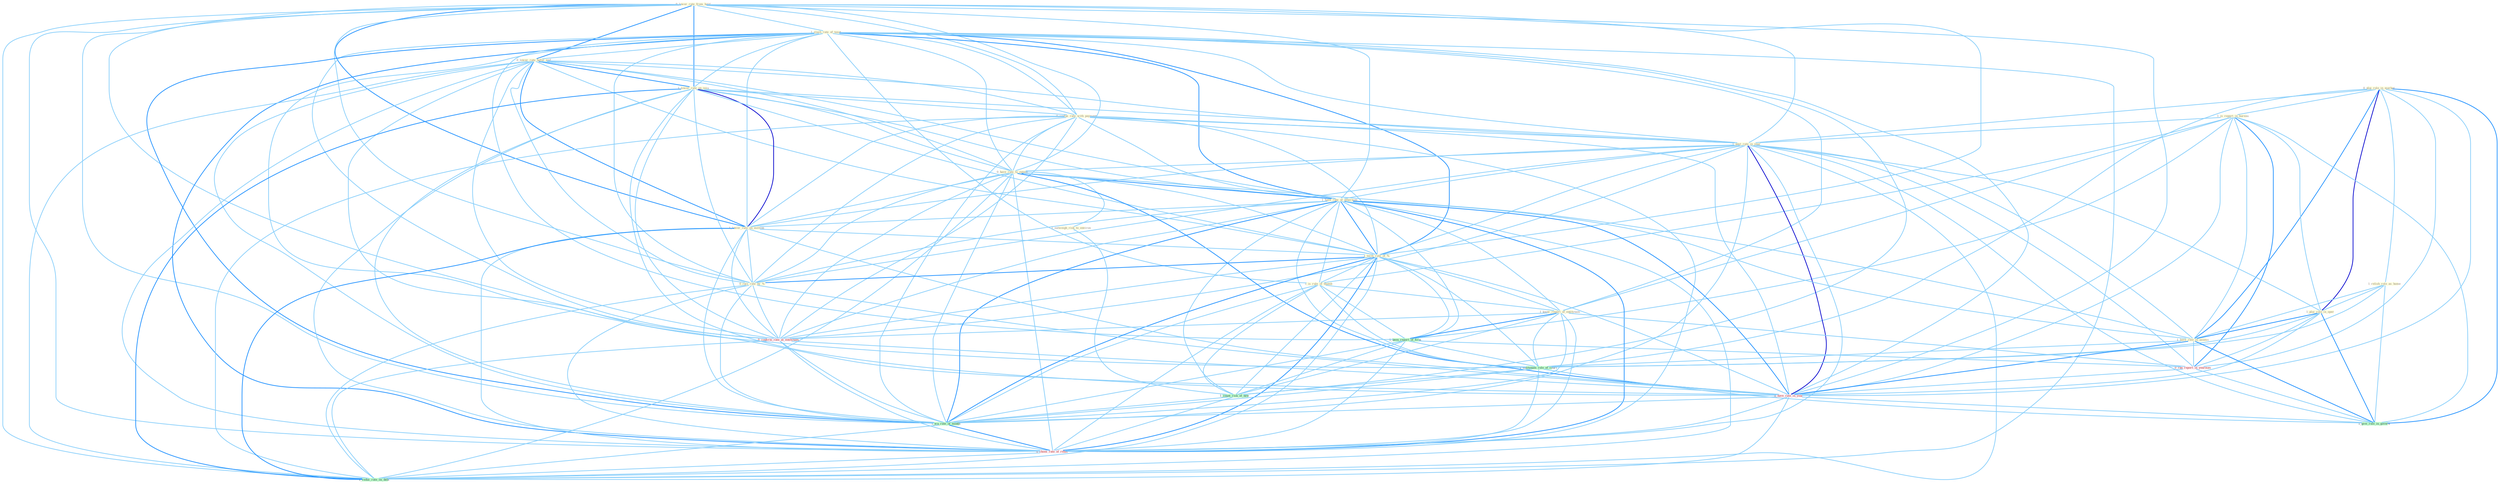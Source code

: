 Graph G{ 
    node
    [shape=polygon,style=filled,width=.5,height=.06,color="#BDFCC9",fixedsize=true,fontsize=4,
    fontcolor="#2f4f4f"];
    {node
    [color="#ffffe0", fontcolor="#8b7d6b"] "0_lower_rate_from_hold " "1_slash_rate_of_taxat " "0_lower_rate_befor_end " "0_plai_role_in_market " "1_is_report_in_bureau " "1_lower_rate_on_issu " "0_confus_rate_with_payment " "1_relish_role_as_home " "1_post_rate_in_year " "1_plai_role_in_oper " "0_have_rate_to_extent " "1_have_rate_of_othernum " "1_lower_rate_on_million " "1_term_rate_of_% " "1_outweigh_risk_to_environ " "1_have_role_in_assess " "0_rais_rate_by_% " "1_is_rule_of_thumb " "1_know_report_of_entitynam "}
{node [color="#fff0f5", fontcolor="#b22222"] "0_ran_report_in_yearnum " "0_confirm_rate_at_entitynam " "0_have_rate_in_year " "0_choos_rate_of_rebat "}
edge [color="#B0E2FF"];

	"0_lower_rate_from_hold " -- "1_slash_rate_of_taxat " [w="1", color="#87cefa" ];
	"0_lower_rate_from_hold " -- "0_lower_rate_befor_end " [w="2", color="#1e90ff" , len=0.8];
	"0_lower_rate_from_hold " -- "1_lower_rate_on_issu " [w="2", color="#1e90ff" , len=0.8];
	"0_lower_rate_from_hold " -- "0_confus_rate_with_payment " [w="1", color="#87cefa" ];
	"0_lower_rate_from_hold " -- "1_post_rate_in_year " [w="1", color="#87cefa" ];
	"0_lower_rate_from_hold " -- "0_have_rate_to_extent " [w="1", color="#87cefa" ];
	"0_lower_rate_from_hold " -- "1_have_rate_of_othernum " [w="1", color="#87cefa" ];
	"0_lower_rate_from_hold " -- "1_lower_rate_on_million " [w="2", color="#1e90ff" , len=0.8];
	"0_lower_rate_from_hold " -- "1_term_rate_of_% " [w="1", color="#87cefa" ];
	"0_lower_rate_from_hold " -- "0_rais_rate_by_% " [w="1", color="#87cefa" ];
	"0_lower_rate_from_hold " -- "0_confirm_rate_at_entitynam " [w="1", color="#87cefa" ];
	"0_lower_rate_from_hold " -- "0_have_rate_in_year " [w="1", color="#87cefa" ];
	"0_lower_rate_from_hold " -- "1_wa_rate_of_month " [w="1", color="#87cefa" ];
	"0_lower_rate_from_hold " -- "0_choos_rate_of_rebat " [w="1", color="#87cefa" ];
	"0_lower_rate_from_hold " -- "1_reduc_rate_on_debt " [w="1", color="#87cefa" ];
	"1_slash_rate_of_taxat " -- "0_lower_rate_befor_end " [w="1", color="#87cefa" ];
	"1_slash_rate_of_taxat " -- "1_lower_rate_on_issu " [w="1", color="#87cefa" ];
	"1_slash_rate_of_taxat " -- "0_confus_rate_with_payment " [w="1", color="#87cefa" ];
	"1_slash_rate_of_taxat " -- "1_post_rate_in_year " [w="1", color="#87cefa" ];
	"1_slash_rate_of_taxat " -- "0_have_rate_to_extent " [w="1", color="#87cefa" ];
	"1_slash_rate_of_taxat " -- "1_have_rate_of_othernum " [w="2", color="#1e90ff" , len=0.8];
	"1_slash_rate_of_taxat " -- "1_lower_rate_on_million " [w="1", color="#87cefa" ];
	"1_slash_rate_of_taxat " -- "1_term_rate_of_% " [w="2", color="#1e90ff" , len=0.8];
	"1_slash_rate_of_taxat " -- "0_rais_rate_by_% " [w="1", color="#87cefa" ];
	"1_slash_rate_of_taxat " -- "1_is_rule_of_thumb " [w="1", color="#87cefa" ];
	"1_slash_rate_of_taxat " -- "1_know_report_of_entitynam " [w="1", color="#87cefa" ];
	"1_slash_rate_of_taxat " -- "1_been_report_of_firm " [w="1", color="#87cefa" ];
	"1_slash_rate_of_taxat " -- "1_entitynam_role_of_court " [w="1", color="#87cefa" ];
	"1_slash_rate_of_taxat " -- "1_count_risk_of_new " [w="1", color="#87cefa" ];
	"1_slash_rate_of_taxat " -- "0_confirm_rate_at_entitynam " [w="1", color="#87cefa" ];
	"1_slash_rate_of_taxat " -- "0_have_rate_in_year " [w="1", color="#87cefa" ];
	"1_slash_rate_of_taxat " -- "1_wa_rate_of_month " [w="2", color="#1e90ff" , len=0.8];
	"1_slash_rate_of_taxat " -- "0_choos_rate_of_rebat " [w="2", color="#1e90ff" , len=0.8];
	"1_slash_rate_of_taxat " -- "1_reduc_rate_on_debt " [w="1", color="#87cefa" ];
	"0_lower_rate_befor_end " -- "1_lower_rate_on_issu " [w="2", color="#1e90ff" , len=0.8];
	"0_lower_rate_befor_end " -- "0_confus_rate_with_payment " [w="1", color="#87cefa" ];
	"0_lower_rate_befor_end " -- "1_post_rate_in_year " [w="1", color="#87cefa" ];
	"0_lower_rate_befor_end " -- "0_have_rate_to_extent " [w="1", color="#87cefa" ];
	"0_lower_rate_befor_end " -- "1_have_rate_of_othernum " [w="1", color="#87cefa" ];
	"0_lower_rate_befor_end " -- "1_lower_rate_on_million " [w="2", color="#1e90ff" , len=0.8];
	"0_lower_rate_befor_end " -- "1_term_rate_of_% " [w="1", color="#87cefa" ];
	"0_lower_rate_befor_end " -- "0_rais_rate_by_% " [w="1", color="#87cefa" ];
	"0_lower_rate_befor_end " -- "0_confirm_rate_at_entitynam " [w="1", color="#87cefa" ];
	"0_lower_rate_befor_end " -- "0_have_rate_in_year " [w="1", color="#87cefa" ];
	"0_lower_rate_befor_end " -- "1_wa_rate_of_month " [w="1", color="#87cefa" ];
	"0_lower_rate_befor_end " -- "0_choos_rate_of_rebat " [w="1", color="#87cefa" ];
	"0_lower_rate_befor_end " -- "1_reduc_rate_on_debt " [w="1", color="#87cefa" ];
	"0_plai_role_in_market " -- "1_is_report_in_bureau " [w="1", color="#87cefa" ];
	"0_plai_role_in_market " -- "1_relish_role_as_home " [w="1", color="#87cefa" ];
	"0_plai_role_in_market " -- "1_post_rate_in_year " [w="1", color="#87cefa" ];
	"0_plai_role_in_market " -- "1_plai_role_in_oper " [w="3", color="#0000cd" , len=0.6];
	"0_plai_role_in_market " -- "1_have_role_in_assess " [w="2", color="#1e90ff" , len=0.8];
	"0_plai_role_in_market " -- "1_entitynam_role_of_court " [w="1", color="#87cefa" ];
	"0_plai_role_in_market " -- "0_ran_report_in_yearnum " [w="1", color="#87cefa" ];
	"0_plai_role_in_market " -- "0_have_rate_in_year " [w="1", color="#87cefa" ];
	"0_plai_role_in_market " -- "1_give_role_in_govern " [w="2", color="#1e90ff" , len=0.8];
	"1_is_report_in_bureau " -- "1_post_rate_in_year " [w="1", color="#87cefa" ];
	"1_is_report_in_bureau " -- "1_plai_role_in_oper " [w="1", color="#87cefa" ];
	"1_is_report_in_bureau " -- "1_have_role_in_assess " [w="1", color="#87cefa" ];
	"1_is_report_in_bureau " -- "1_is_rule_of_thumb " [w="1", color="#87cefa" ];
	"1_is_report_in_bureau " -- "1_know_report_of_entitynam " [w="1", color="#87cefa" ];
	"1_is_report_in_bureau " -- "1_been_report_of_firm " [w="1", color="#87cefa" ];
	"1_is_report_in_bureau " -- "0_ran_report_in_yearnum " [w="2", color="#1e90ff" , len=0.8];
	"1_is_report_in_bureau " -- "0_have_rate_in_year " [w="1", color="#87cefa" ];
	"1_is_report_in_bureau " -- "1_give_role_in_govern " [w="1", color="#87cefa" ];
	"1_lower_rate_on_issu " -- "0_confus_rate_with_payment " [w="1", color="#87cefa" ];
	"1_lower_rate_on_issu " -- "1_post_rate_in_year " [w="1", color="#87cefa" ];
	"1_lower_rate_on_issu " -- "0_have_rate_to_extent " [w="1", color="#87cefa" ];
	"1_lower_rate_on_issu " -- "1_have_rate_of_othernum " [w="1", color="#87cefa" ];
	"1_lower_rate_on_issu " -- "1_lower_rate_on_million " [w="3", color="#0000cd" , len=0.6];
	"1_lower_rate_on_issu " -- "1_term_rate_of_% " [w="1", color="#87cefa" ];
	"1_lower_rate_on_issu " -- "0_rais_rate_by_% " [w="1", color="#87cefa" ];
	"1_lower_rate_on_issu " -- "0_confirm_rate_at_entitynam " [w="1", color="#87cefa" ];
	"1_lower_rate_on_issu " -- "0_have_rate_in_year " [w="1", color="#87cefa" ];
	"1_lower_rate_on_issu " -- "1_wa_rate_of_month " [w="1", color="#87cefa" ];
	"1_lower_rate_on_issu " -- "0_choos_rate_of_rebat " [w="1", color="#87cefa" ];
	"1_lower_rate_on_issu " -- "1_reduc_rate_on_debt " [w="2", color="#1e90ff" , len=0.8];
	"0_confus_rate_with_payment " -- "1_post_rate_in_year " [w="1", color="#87cefa" ];
	"0_confus_rate_with_payment " -- "0_have_rate_to_extent " [w="1", color="#87cefa" ];
	"0_confus_rate_with_payment " -- "1_have_rate_of_othernum " [w="1", color="#87cefa" ];
	"0_confus_rate_with_payment " -- "1_lower_rate_on_million " [w="1", color="#87cefa" ];
	"0_confus_rate_with_payment " -- "1_term_rate_of_% " [w="1", color="#87cefa" ];
	"0_confus_rate_with_payment " -- "0_rais_rate_by_% " [w="1", color="#87cefa" ];
	"0_confus_rate_with_payment " -- "0_confirm_rate_at_entitynam " [w="1", color="#87cefa" ];
	"0_confus_rate_with_payment " -- "0_have_rate_in_year " [w="1", color="#87cefa" ];
	"0_confus_rate_with_payment " -- "1_wa_rate_of_month " [w="1", color="#87cefa" ];
	"0_confus_rate_with_payment " -- "0_choos_rate_of_rebat " [w="1", color="#87cefa" ];
	"0_confus_rate_with_payment " -- "1_reduc_rate_on_debt " [w="1", color="#87cefa" ];
	"1_relish_role_as_home " -- "1_plai_role_in_oper " [w="1", color="#87cefa" ];
	"1_relish_role_as_home " -- "1_have_role_in_assess " [w="1", color="#87cefa" ];
	"1_relish_role_as_home " -- "1_entitynam_role_of_court " [w="1", color="#87cefa" ];
	"1_relish_role_as_home " -- "1_give_role_in_govern " [w="1", color="#87cefa" ];
	"1_post_rate_in_year " -- "1_plai_role_in_oper " [w="1", color="#87cefa" ];
	"1_post_rate_in_year " -- "0_have_rate_to_extent " [w="1", color="#87cefa" ];
	"1_post_rate_in_year " -- "1_have_rate_of_othernum " [w="1", color="#87cefa" ];
	"1_post_rate_in_year " -- "1_lower_rate_on_million " [w="1", color="#87cefa" ];
	"1_post_rate_in_year " -- "1_term_rate_of_% " [w="1", color="#87cefa" ];
	"1_post_rate_in_year " -- "1_have_role_in_assess " [w="1", color="#87cefa" ];
	"1_post_rate_in_year " -- "0_rais_rate_by_% " [w="1", color="#87cefa" ];
	"1_post_rate_in_year " -- "0_ran_report_in_yearnum " [w="1", color="#87cefa" ];
	"1_post_rate_in_year " -- "0_confirm_rate_at_entitynam " [w="1", color="#87cefa" ];
	"1_post_rate_in_year " -- "0_have_rate_in_year " [w="3", color="#0000cd" , len=0.6];
	"1_post_rate_in_year " -- "1_wa_rate_of_month " [w="1", color="#87cefa" ];
	"1_post_rate_in_year " -- "0_choos_rate_of_rebat " [w="1", color="#87cefa" ];
	"1_post_rate_in_year " -- "1_reduc_rate_on_debt " [w="1", color="#87cefa" ];
	"1_post_rate_in_year " -- "1_give_role_in_govern " [w="1", color="#87cefa" ];
	"1_plai_role_in_oper " -- "1_have_role_in_assess " [w="2", color="#1e90ff" , len=0.8];
	"1_plai_role_in_oper " -- "1_entitynam_role_of_court " [w="1", color="#87cefa" ];
	"1_plai_role_in_oper " -- "0_ran_report_in_yearnum " [w="1", color="#87cefa" ];
	"1_plai_role_in_oper " -- "0_have_rate_in_year " [w="1", color="#87cefa" ];
	"1_plai_role_in_oper " -- "1_give_role_in_govern " [w="2", color="#1e90ff" , len=0.8];
	"0_have_rate_to_extent " -- "1_have_rate_of_othernum " [w="2", color="#1e90ff" , len=0.8];
	"0_have_rate_to_extent " -- "1_lower_rate_on_million " [w="1", color="#87cefa" ];
	"0_have_rate_to_extent " -- "1_term_rate_of_% " [w="1", color="#87cefa" ];
	"0_have_rate_to_extent " -- "1_outweigh_risk_to_environ " [w="1", color="#87cefa" ];
	"0_have_rate_to_extent " -- "1_have_role_in_assess " [w="1", color="#87cefa" ];
	"0_have_rate_to_extent " -- "0_rais_rate_by_% " [w="1", color="#87cefa" ];
	"0_have_rate_to_extent " -- "0_confirm_rate_at_entitynam " [w="1", color="#87cefa" ];
	"0_have_rate_to_extent " -- "0_have_rate_in_year " [w="2", color="#1e90ff" , len=0.8];
	"0_have_rate_to_extent " -- "1_wa_rate_of_month " [w="1", color="#87cefa" ];
	"0_have_rate_to_extent " -- "0_choos_rate_of_rebat " [w="1", color="#87cefa" ];
	"0_have_rate_to_extent " -- "1_reduc_rate_on_debt " [w="1", color="#87cefa" ];
	"1_have_rate_of_othernum " -- "1_lower_rate_on_million " [w="1", color="#87cefa" ];
	"1_have_rate_of_othernum " -- "1_term_rate_of_% " [w="2", color="#1e90ff" , len=0.8];
	"1_have_rate_of_othernum " -- "1_have_role_in_assess " [w="1", color="#87cefa" ];
	"1_have_rate_of_othernum " -- "0_rais_rate_by_% " [w="1", color="#87cefa" ];
	"1_have_rate_of_othernum " -- "1_is_rule_of_thumb " [w="1", color="#87cefa" ];
	"1_have_rate_of_othernum " -- "1_know_report_of_entitynam " [w="1", color="#87cefa" ];
	"1_have_rate_of_othernum " -- "1_been_report_of_firm " [w="1", color="#87cefa" ];
	"1_have_rate_of_othernum " -- "1_entitynam_role_of_court " [w="1", color="#87cefa" ];
	"1_have_rate_of_othernum " -- "1_count_risk_of_new " [w="1", color="#87cefa" ];
	"1_have_rate_of_othernum " -- "0_confirm_rate_at_entitynam " [w="1", color="#87cefa" ];
	"1_have_rate_of_othernum " -- "0_have_rate_in_year " [w="2", color="#1e90ff" , len=0.8];
	"1_have_rate_of_othernum " -- "1_wa_rate_of_month " [w="2", color="#1e90ff" , len=0.8];
	"1_have_rate_of_othernum " -- "0_choos_rate_of_rebat " [w="2", color="#1e90ff" , len=0.8];
	"1_have_rate_of_othernum " -- "1_reduc_rate_on_debt " [w="1", color="#87cefa" ];
	"1_lower_rate_on_million " -- "1_term_rate_of_% " [w="1", color="#87cefa" ];
	"1_lower_rate_on_million " -- "0_rais_rate_by_% " [w="1", color="#87cefa" ];
	"1_lower_rate_on_million " -- "0_confirm_rate_at_entitynam " [w="1", color="#87cefa" ];
	"1_lower_rate_on_million " -- "0_have_rate_in_year " [w="1", color="#87cefa" ];
	"1_lower_rate_on_million " -- "1_wa_rate_of_month " [w="1", color="#87cefa" ];
	"1_lower_rate_on_million " -- "0_choos_rate_of_rebat " [w="1", color="#87cefa" ];
	"1_lower_rate_on_million " -- "1_reduc_rate_on_debt " [w="2", color="#1e90ff" , len=0.8];
	"1_term_rate_of_% " -- "0_rais_rate_by_% " [w="2", color="#1e90ff" , len=0.8];
	"1_term_rate_of_% " -- "1_is_rule_of_thumb " [w="1", color="#87cefa" ];
	"1_term_rate_of_% " -- "1_know_report_of_entitynam " [w="1", color="#87cefa" ];
	"1_term_rate_of_% " -- "1_been_report_of_firm " [w="1", color="#87cefa" ];
	"1_term_rate_of_% " -- "1_entitynam_role_of_court " [w="1", color="#87cefa" ];
	"1_term_rate_of_% " -- "1_count_risk_of_new " [w="1", color="#87cefa" ];
	"1_term_rate_of_% " -- "0_confirm_rate_at_entitynam " [w="1", color="#87cefa" ];
	"1_term_rate_of_% " -- "0_have_rate_in_year " [w="1", color="#87cefa" ];
	"1_term_rate_of_% " -- "1_wa_rate_of_month " [w="2", color="#1e90ff" , len=0.8];
	"1_term_rate_of_% " -- "0_choos_rate_of_rebat " [w="2", color="#1e90ff" , len=0.8];
	"1_term_rate_of_% " -- "1_reduc_rate_on_debt " [w="1", color="#87cefa" ];
	"1_outweigh_risk_to_environ " -- "1_count_risk_of_new " [w="1", color="#87cefa" ];
	"1_have_role_in_assess " -- "1_entitynam_role_of_court " [w="1", color="#87cefa" ];
	"1_have_role_in_assess " -- "0_ran_report_in_yearnum " [w="1", color="#87cefa" ];
	"1_have_role_in_assess " -- "0_have_rate_in_year " [w="2", color="#1e90ff" , len=0.8];
	"1_have_role_in_assess " -- "1_give_role_in_govern " [w="2", color="#1e90ff" , len=0.8];
	"0_rais_rate_by_% " -- "0_confirm_rate_at_entitynam " [w="1", color="#87cefa" ];
	"0_rais_rate_by_% " -- "0_have_rate_in_year " [w="1", color="#87cefa" ];
	"0_rais_rate_by_% " -- "1_wa_rate_of_month " [w="1", color="#87cefa" ];
	"0_rais_rate_by_% " -- "0_choos_rate_of_rebat " [w="1", color="#87cefa" ];
	"0_rais_rate_by_% " -- "1_reduc_rate_on_debt " [w="1", color="#87cefa" ];
	"1_is_rule_of_thumb " -- "1_know_report_of_entitynam " [w="1", color="#87cefa" ];
	"1_is_rule_of_thumb " -- "1_been_report_of_firm " [w="1", color="#87cefa" ];
	"1_is_rule_of_thumb " -- "1_entitynam_role_of_court " [w="1", color="#87cefa" ];
	"1_is_rule_of_thumb " -- "1_count_risk_of_new " [w="1", color="#87cefa" ];
	"1_is_rule_of_thumb " -- "1_wa_rate_of_month " [w="1", color="#87cefa" ];
	"1_is_rule_of_thumb " -- "0_choos_rate_of_rebat " [w="1", color="#87cefa" ];
	"1_know_report_of_entitynam " -- "1_been_report_of_firm " [w="2", color="#1e90ff" , len=0.8];
	"1_know_report_of_entitynam " -- "1_entitynam_role_of_court " [w="1", color="#87cefa" ];
	"1_know_report_of_entitynam " -- "0_ran_report_in_yearnum " [w="1", color="#87cefa" ];
	"1_know_report_of_entitynam " -- "1_count_risk_of_new " [w="1", color="#87cefa" ];
	"1_know_report_of_entitynam " -- "0_confirm_rate_at_entitynam " [w="1", color="#87cefa" ];
	"1_know_report_of_entitynam " -- "1_wa_rate_of_month " [w="1", color="#87cefa" ];
	"1_know_report_of_entitynam " -- "0_choos_rate_of_rebat " [w="1", color="#87cefa" ];
	"1_been_report_of_firm " -- "1_entitynam_role_of_court " [w="1", color="#87cefa" ];
	"1_been_report_of_firm " -- "0_ran_report_in_yearnum " [w="1", color="#87cefa" ];
	"1_been_report_of_firm " -- "1_count_risk_of_new " [w="1", color="#87cefa" ];
	"1_been_report_of_firm " -- "1_wa_rate_of_month " [w="1", color="#87cefa" ];
	"1_been_report_of_firm " -- "0_choos_rate_of_rebat " [w="1", color="#87cefa" ];
	"1_entitynam_role_of_court " -- "1_count_risk_of_new " [w="1", color="#87cefa" ];
	"1_entitynam_role_of_court " -- "1_wa_rate_of_month " [w="1", color="#87cefa" ];
	"1_entitynam_role_of_court " -- "0_choos_rate_of_rebat " [w="1", color="#87cefa" ];
	"1_entitynam_role_of_court " -- "1_give_role_in_govern " [w="1", color="#87cefa" ];
	"0_ran_report_in_yearnum " -- "0_have_rate_in_year " [w="1", color="#87cefa" ];
	"0_ran_report_in_yearnum " -- "1_give_role_in_govern " [w="1", color="#87cefa" ];
	"1_count_risk_of_new " -- "1_wa_rate_of_month " [w="1", color="#87cefa" ];
	"1_count_risk_of_new " -- "0_choos_rate_of_rebat " [w="1", color="#87cefa" ];
	"0_confirm_rate_at_entitynam " -- "0_have_rate_in_year " [w="1", color="#87cefa" ];
	"0_confirm_rate_at_entitynam " -- "1_wa_rate_of_month " [w="1", color="#87cefa" ];
	"0_confirm_rate_at_entitynam " -- "0_choos_rate_of_rebat " [w="1", color="#87cefa" ];
	"0_confirm_rate_at_entitynam " -- "1_reduc_rate_on_debt " [w="1", color="#87cefa" ];
	"0_have_rate_in_year " -- "1_wa_rate_of_month " [w="1", color="#87cefa" ];
	"0_have_rate_in_year " -- "0_choos_rate_of_rebat " [w="1", color="#87cefa" ];
	"0_have_rate_in_year " -- "1_reduc_rate_on_debt " [w="1", color="#87cefa" ];
	"0_have_rate_in_year " -- "1_give_role_in_govern " [w="1", color="#87cefa" ];
	"1_wa_rate_of_month " -- "0_choos_rate_of_rebat " [w="2", color="#1e90ff" , len=0.8];
	"1_wa_rate_of_month " -- "1_reduc_rate_on_debt " [w="1", color="#87cefa" ];
	"0_choos_rate_of_rebat " -- "1_reduc_rate_on_debt " [w="1", color="#87cefa" ];
}